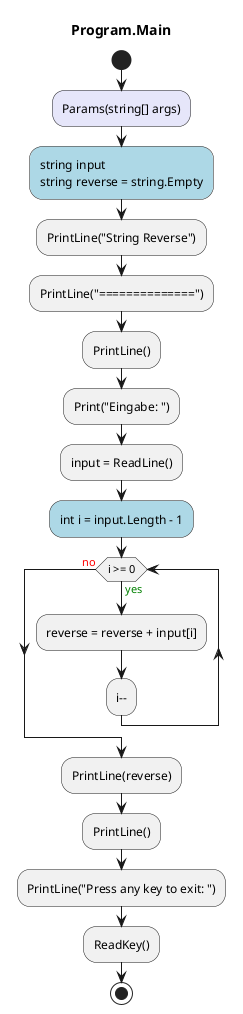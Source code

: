 @startuml Program.Main
title Program.Main
start
#Lavender:Params(string[] args);
#LightBlue:string input
string reverse = string.Empty;
:PrintLine("String Reverse");
:PrintLine("==============");
:PrintLine();
:Print("Eingabe: ");
:input = ReadLine();
#LightBlue:int i = input.Length - 1;
while (i >= 0) is (<color:green>yes)
    :reverse = reverse + input[i];
:i--;
endwhile (<color:red>no)
:PrintLine(reverse);
:PrintLine();
:PrintLine("Press any key to exit: ");
:ReadKey();
stop
@enduml
